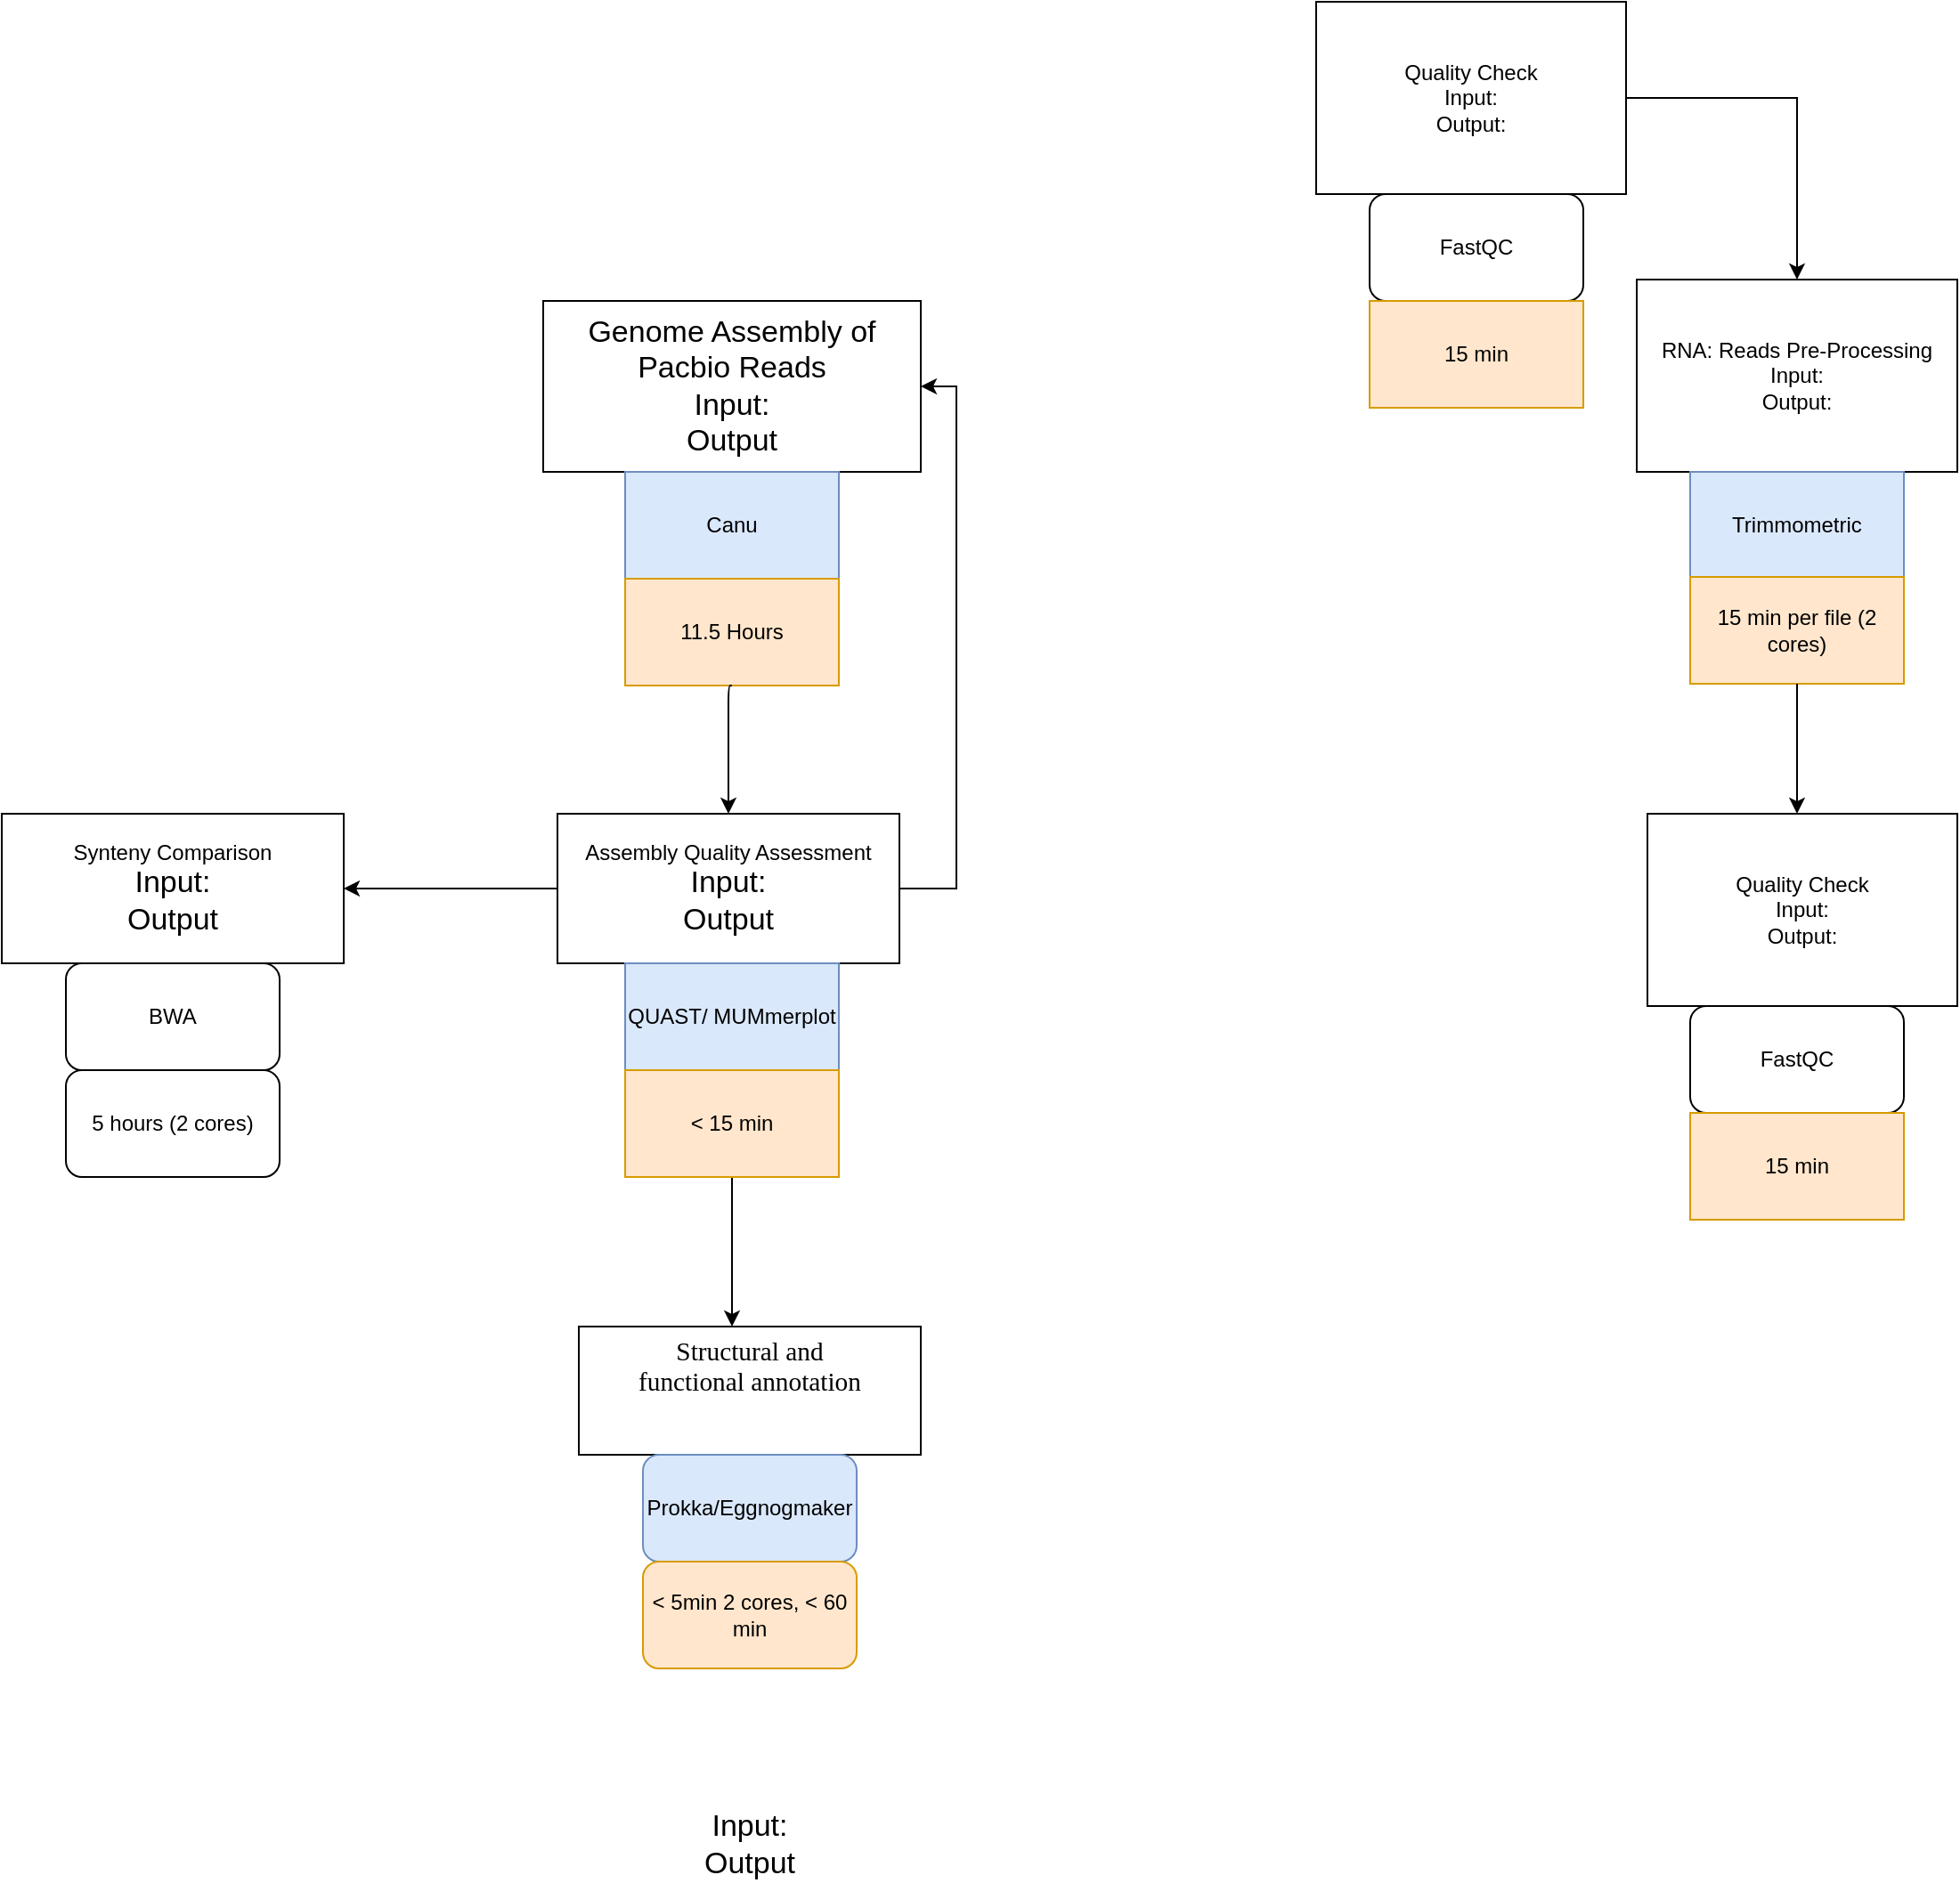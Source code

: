 <mxfile version="15.2.7" type="github">
  <diagram name="Page-1" id="edf60f1a-56cd-e834-aa8a-f176f3a09ee4">
    <mxGraphModel dx="2051" dy="806" grid="1" gridSize="12" guides="1" tooltips="1" connect="1" arrows="1" fold="1" page="1" pageScale="1" pageWidth="1100" pageHeight="850" background="none" math="0" shadow="0">
      <root>
        <mxCell id="0" />
        <mxCell id="1" parent="0" />
        <mxCell id="r9l6ygumFsfBTqQ8MOW--1" value="&lt;div&gt;&lt;font style=&quot;font-size: 17px&quot;&gt;Genome Assembly of Pacbio Reads&lt;/font&gt;&lt;/div&gt;&lt;div&gt;&lt;font style=&quot;font-size: 17px&quot;&gt;Input: &lt;br&gt;&lt;/font&gt;&lt;/div&gt;&lt;div&gt;&lt;font style=&quot;font-size: 17px&quot;&gt;Output&lt;br&gt;&lt;/font&gt;&lt;/div&gt;" style="rounded=0;whiteSpace=wrap;html=1;" vertex="1" parent="1">
          <mxGeometry x="136" y="240" width="212" height="96" as="geometry" />
        </mxCell>
        <mxCell id="r9l6ygumFsfBTqQ8MOW--2" value="Canu" style="rounded=0;whiteSpace=wrap;html=1;fillColor=#dae8fc;strokeColor=#6c8ebf;" vertex="1" parent="1">
          <mxGeometry x="182" y="336" width="120" height="60" as="geometry" />
        </mxCell>
        <mxCell id="r9l6ygumFsfBTqQ8MOW--3" value="11.5 Hours" style="rounded=0;whiteSpace=wrap;html=1;fillColor=#ffe6cc;strokeColor=#d79b00;" vertex="1" parent="1">
          <mxGeometry x="182" y="396" width="120" height="60" as="geometry" />
        </mxCell>
        <mxCell id="r9l6ygumFsfBTqQ8MOW--4" value="&lt;div&gt;RNA: Reads Pre-Processing&lt;/div&gt;&lt;div&gt;Input:&lt;/div&gt;&lt;div&gt;Output:&lt;br&gt;&lt;/div&gt;" style="rounded=0;whiteSpace=wrap;html=1;" vertex="1" parent="1">
          <mxGeometry x="750" y="228" width="180" height="108" as="geometry" />
        </mxCell>
        <mxCell id="r9l6ygumFsfBTqQ8MOW--5" value="Trimmometric" style="rounded=0;whiteSpace=wrap;html=1;fillColor=#dae8fc;strokeColor=#6c8ebf;" vertex="1" parent="1">
          <mxGeometry x="780" y="336" width="120" height="60" as="geometry" />
        </mxCell>
        <mxCell id="r9l6ygumFsfBTqQ8MOW--6" value="15 min per file (2 cores)" style="rounded=0;whiteSpace=wrap;html=1;fillColor=#ffe6cc;strokeColor=#d79b00;" vertex="1" parent="1">
          <mxGeometry x="780" y="395" width="120" height="60" as="geometry" />
        </mxCell>
        <mxCell id="r9l6ygumFsfBTqQ8MOW--11" value="" style="endArrow=classic;html=1;exitX=0.5;exitY=1;exitDx=0;exitDy=0;" edge="1" parent="1" source="r9l6ygumFsfBTqQ8MOW--3">
          <mxGeometry width="50" height="50" relative="1" as="geometry">
            <mxPoint x="240" y="480" as="sourcePoint" />
            <mxPoint x="240" y="528" as="targetPoint" />
            <Array as="points">
              <mxPoint x="240" y="456" />
            </Array>
          </mxGeometry>
        </mxCell>
        <mxCell id="r9l6ygumFsfBTqQ8MOW--13" value="" style="endArrow=classic;html=1;exitX=0.5;exitY=1;exitDx=0;exitDy=0;" edge="1" parent="1" source="r9l6ygumFsfBTqQ8MOW--6">
          <mxGeometry width="50" height="50" relative="1" as="geometry">
            <mxPoint x="768" y="554" as="sourcePoint" />
            <mxPoint x="840" y="528" as="targetPoint" />
          </mxGeometry>
        </mxCell>
        <mxCell id="r9l6ygumFsfBTqQ8MOW--17" style="edgeStyle=orthogonalEdgeStyle;rounded=0;orthogonalLoop=1;jettySize=auto;html=1;exitX=1;exitY=0.5;exitDx=0;exitDy=0;entryX=1;entryY=0.5;entryDx=0;entryDy=0;" edge="1" parent="1" source="r9l6ygumFsfBTqQ8MOW--14" target="r9l6ygumFsfBTqQ8MOW--1">
          <mxGeometry relative="1" as="geometry" />
        </mxCell>
        <mxCell id="r9l6ygumFsfBTqQ8MOW--23" style="edgeStyle=orthogonalEdgeStyle;rounded=0;orthogonalLoop=1;jettySize=auto;html=1;exitX=0;exitY=0.5;exitDx=0;exitDy=0;" edge="1" parent="1" source="r9l6ygumFsfBTqQ8MOW--14">
          <mxGeometry relative="1" as="geometry">
            <mxPoint x="24" y="570" as="targetPoint" />
          </mxGeometry>
        </mxCell>
        <mxCell id="r9l6ygumFsfBTqQ8MOW--14" value="&lt;div&gt;Assembly Quality Assessment&lt;div&gt;&lt;font style=&quot;font-size: 17px&quot;&gt;Input: &lt;br&gt;&lt;/font&gt;&lt;/div&gt;&lt;font style=&quot;font-size: 17px&quot;&gt;Output&lt;/font&gt;&lt;/div&gt;" style="rounded=0;whiteSpace=wrap;html=1;" vertex="1" parent="1">
          <mxGeometry x="144" y="528" width="192" height="84" as="geometry" />
        </mxCell>
        <mxCell id="r9l6ygumFsfBTqQ8MOW--15" value="QUAST/ MUMmerplot" style="rounded=0;whiteSpace=wrap;html=1;fillColor=#dae8fc;strokeColor=#6c8ebf;" vertex="1" parent="1">
          <mxGeometry x="182" y="612" width="120" height="60" as="geometry" />
        </mxCell>
        <mxCell id="r9l6ygumFsfBTqQ8MOW--18" style="edgeStyle=orthogonalEdgeStyle;rounded=0;orthogonalLoop=1;jettySize=auto;html=1;exitX=0.5;exitY=1;exitDx=0;exitDy=0;" edge="1" parent="1" source="r9l6ygumFsfBTqQ8MOW--16">
          <mxGeometry relative="1" as="geometry">
            <mxPoint x="242" y="816" as="targetPoint" />
          </mxGeometry>
        </mxCell>
        <mxCell id="r9l6ygumFsfBTqQ8MOW--16" value="&amp;lt; 15 min " style="rounded=0;whiteSpace=wrap;html=1;fillColor=#ffe6cc;strokeColor=#d79b00;" vertex="1" parent="1">
          <mxGeometry x="182" y="672" width="120" height="60" as="geometry" />
        </mxCell>
        <mxCell id="r9l6ygumFsfBTqQ8MOW--20" value="&lt;div&gt;&lt;br/&gt;&lt;br/&gt;&lt;br/&gt;&lt;br/&gt;&lt;br/&gt;&lt;br/&gt;&lt;br/&gt;&lt;br/&gt;&lt;br/&gt;&lt;br/&gt;&lt;br/&gt;&lt;br/&gt;&lt;br/&gt;&lt;br/&gt;&lt;br/&gt;&lt;br/&gt;&lt;br/&gt;&lt;span style=&quot;font-size: 11.0pt ; font-family: &amp;#34;arialmt&amp;#34; , serif&quot;&gt;Structural and&lt;br/&gt;functional annotation&lt;/span&gt;&lt;/div&gt;&lt;div&gt;&lt;br/&gt;&lt;br/&gt;&lt;br/&gt;&lt;br/&gt;&lt;br/&gt;&lt;br/&gt;&lt;br/&gt;&lt;br/&gt;&lt;br/&gt;&lt;br/&gt;&lt;br/&gt;&lt;br/&gt;&lt;br/&gt;&lt;br/&gt;&lt;br/&gt;&lt;br/&gt;&lt;div&gt;&lt;font style=&quot;font-size: 17px&quot;&gt;Input: &lt;br&gt;&lt;/font&gt;&lt;/div&gt;&lt;font style=&quot;font-size: 17px&quot;&gt;Output&lt;/font&gt;&lt;/div&gt;" style="rounded=0;whiteSpace=wrap;html=1;" vertex="1" parent="1">
          <mxGeometry x="156" y="816" width="192" height="72" as="geometry" />
        </mxCell>
        <mxCell id="r9l6ygumFsfBTqQ8MOW--21" value="Prokka/Eggnogmaker" style="rounded=1;whiteSpace=wrap;html=1;fillColor=#dae8fc;strokeColor=#6c8ebf;" vertex="1" parent="1">
          <mxGeometry x="192" y="888" width="120" height="60" as="geometry" />
        </mxCell>
        <mxCell id="r9l6ygumFsfBTqQ8MOW--22" value="&amp;lt; 5min 2 cores, &amp;lt; 60 min" style="rounded=1;whiteSpace=wrap;html=1;fillColor=#ffe6cc;strokeColor=#d79b00;" vertex="1" parent="1">
          <mxGeometry x="192" y="948" width="120" height="60" as="geometry" />
        </mxCell>
        <mxCell id="r9l6ygumFsfBTqQ8MOW--26" value="&lt;div&gt;Synteny Comparison&lt;br&gt;&lt;div&gt;&lt;font style=&quot;font-size: 17px&quot;&gt;Input: &lt;br&gt;&lt;/font&gt;&lt;/div&gt;&lt;font style=&quot;font-size: 17px&quot;&gt;Output&lt;/font&gt;&lt;/div&gt;" style="rounded=0;whiteSpace=wrap;html=1;" vertex="1" parent="1">
          <mxGeometry x="-168" y="528" width="192" height="84" as="geometry" />
        </mxCell>
        <mxCell id="r9l6ygumFsfBTqQ8MOW--29" value="BWA" style="rounded=1;whiteSpace=wrap;html=1;" vertex="1" parent="1">
          <mxGeometry x="-132" y="612" width="120" height="60" as="geometry" />
        </mxCell>
        <mxCell id="r9l6ygumFsfBTqQ8MOW--30" value="5 hours (2 cores)" style="rounded=1;whiteSpace=wrap;html=1;" vertex="1" parent="1">
          <mxGeometry x="-132" y="672" width="120" height="60" as="geometry" />
        </mxCell>
        <mxCell id="r9l6ygumFsfBTqQ8MOW--36" style="edgeStyle=orthogonalEdgeStyle;rounded=0;orthogonalLoop=1;jettySize=auto;html=1;entryX=0.5;entryY=0;entryDx=0;entryDy=0;" edge="1" parent="1" source="r9l6ygumFsfBTqQ8MOW--33" target="r9l6ygumFsfBTqQ8MOW--4">
          <mxGeometry relative="1" as="geometry" />
        </mxCell>
        <mxCell id="r9l6ygumFsfBTqQ8MOW--33" value="Quality Check&lt;br&gt;&lt;div&gt;Input:&lt;/div&gt;&lt;div&gt;Output:&lt;br&gt;&lt;/div&gt;" style="rounded=0;whiteSpace=wrap;html=1;" vertex="1" parent="1">
          <mxGeometry x="570" y="72" width="174" height="108" as="geometry" />
        </mxCell>
        <mxCell id="r9l6ygumFsfBTqQ8MOW--34" value="FastQC" style="rounded=1;whiteSpace=wrap;html=1;" vertex="1" parent="1">
          <mxGeometry x="600" y="180" width="120" height="60" as="geometry" />
        </mxCell>
        <mxCell id="r9l6ygumFsfBTqQ8MOW--35" value="15 min" style="rounded=0;whiteSpace=wrap;html=1;fillColor=#ffe6cc;strokeColor=#d79b00;" vertex="1" parent="1">
          <mxGeometry x="600" y="240" width="120" height="60" as="geometry" />
        </mxCell>
        <mxCell id="r9l6ygumFsfBTqQ8MOW--37" value="FastQC" style="rounded=1;whiteSpace=wrap;html=1;" vertex="1" parent="1">
          <mxGeometry x="780" y="636" width="120" height="60" as="geometry" />
        </mxCell>
        <mxCell id="r9l6ygumFsfBTqQ8MOW--38" value="15 min" style="rounded=0;whiteSpace=wrap;html=1;fillColor=#ffe6cc;strokeColor=#d79b00;" vertex="1" parent="1">
          <mxGeometry x="780" y="696" width="120" height="60" as="geometry" />
        </mxCell>
        <mxCell id="r9l6ygumFsfBTqQ8MOW--39" value="Quality Check&lt;br&gt;&lt;div&gt;Input:&lt;/div&gt;&lt;div&gt;Output:&lt;br&gt;&lt;/div&gt;" style="rounded=0;whiteSpace=wrap;html=1;" vertex="1" parent="1">
          <mxGeometry x="756" y="528" width="174" height="108" as="geometry" />
        </mxCell>
      </root>
    </mxGraphModel>
  </diagram>
</mxfile>
